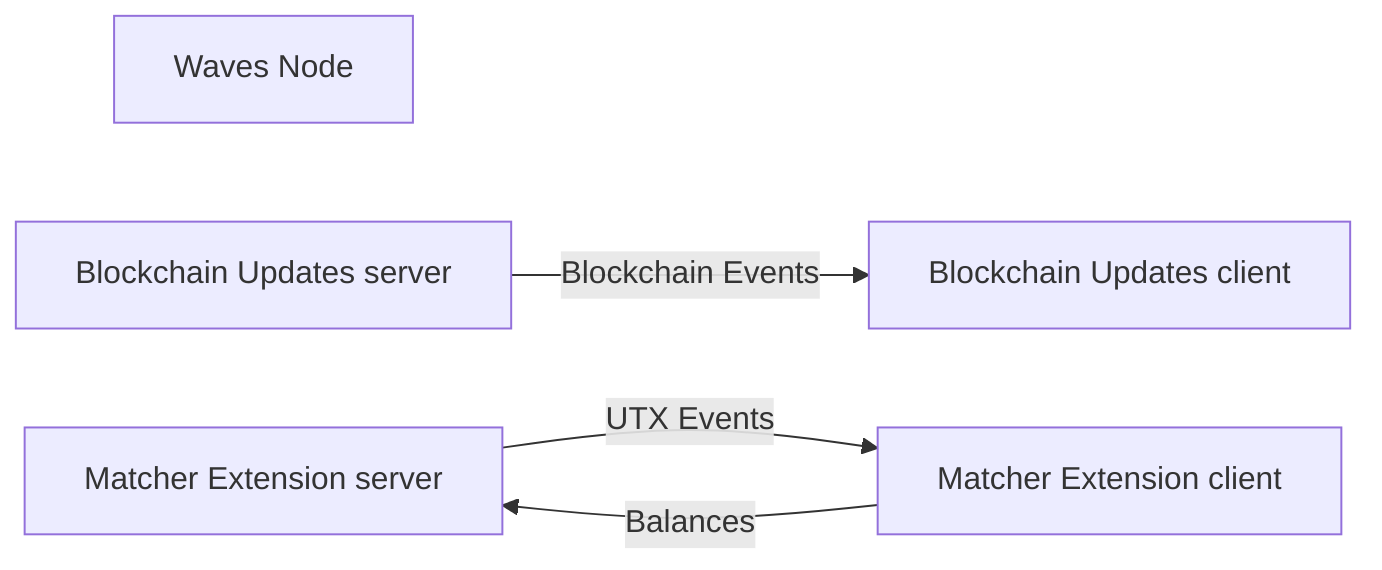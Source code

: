 graph LR
  W[Waves Node]
  MBUs[Blockchain Updates server]
  MBUc[Blockchain Updates client]
  MEs[Matcher Extension server]
  MEc[Matcher Extension client]
  MBUs -->|Blockchain Events| MBUc
  MEs -->|UTX Events| MEc
  MEc -->|Balances| MEs